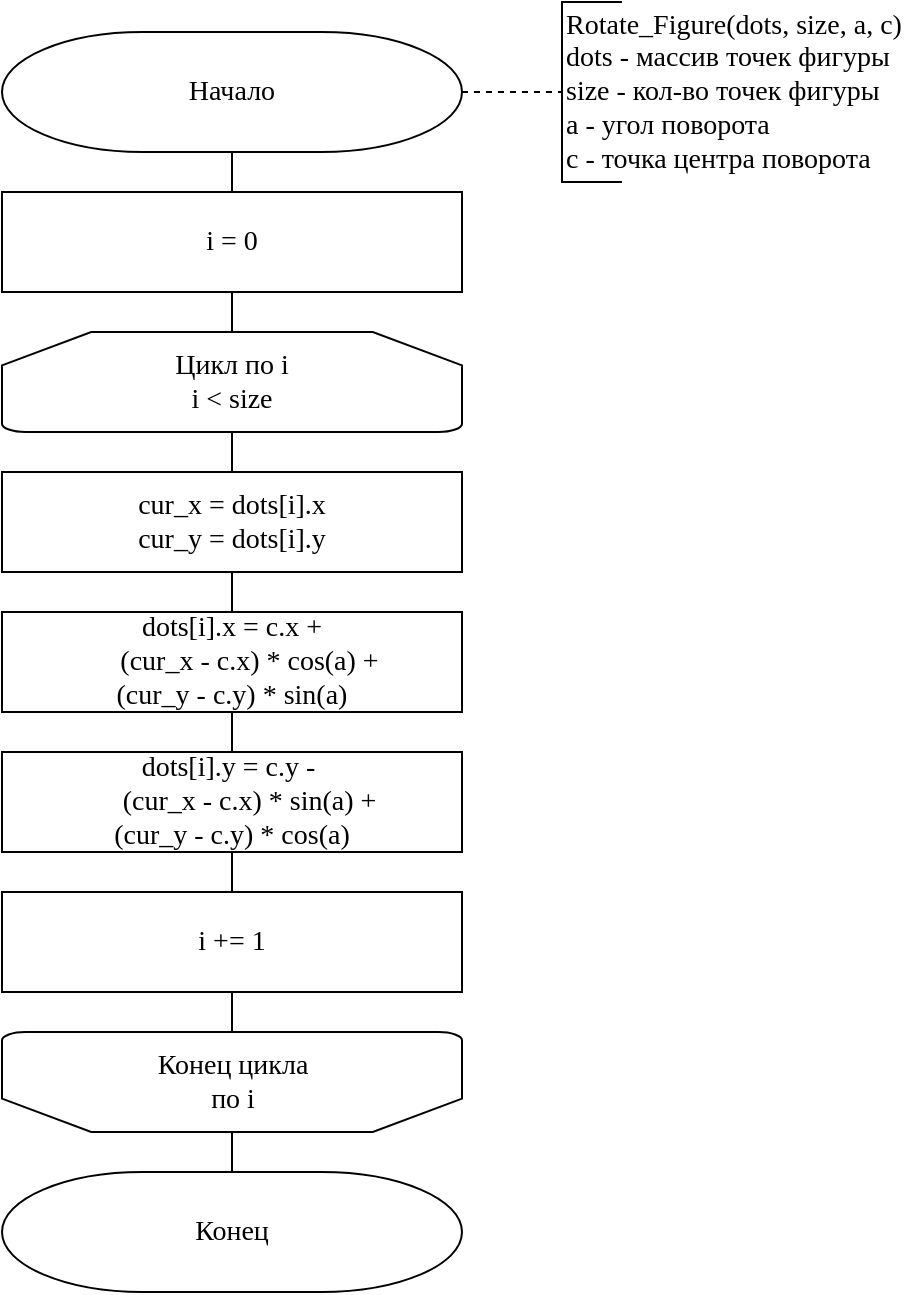 <mxfile version="13.0.3" type="device"><diagram id="C5RBs43oDa-KdzZeNtuy" name="Page-1"><mxGraphModel dx="1334" dy="816" grid="1" gridSize="10" guides="1" tooltips="1" connect="1" arrows="1" fold="1" page="1" pageScale="1" pageWidth="827" pageHeight="1169" math="0" shadow="0"><root><mxCell id="WIyWlLk6GJQsqaUBKTNV-0"/><mxCell id="WIyWlLk6GJQsqaUBKTNV-1" parent="WIyWlLk6GJQsqaUBKTNV-0"/><mxCell id="4khaQ3sZFyoj6l6KHciz-9" style="edgeStyle=orthogonalEdgeStyle;rounded=0;orthogonalLoop=1;jettySize=auto;html=1;exitX=0.5;exitY=1;exitDx=0;exitDy=0;exitPerimeter=0;entryX=0.5;entryY=0;entryDx=0;entryDy=0;fontFamily=Times New Roman;fontSize=14;endArrow=none;endFill=0;" edge="1" parent="WIyWlLk6GJQsqaUBKTNV-1" source="4khaQ3sZFyoj6l6KHciz-0" target="4khaQ3sZFyoj6l6KHciz-8"><mxGeometry relative="1" as="geometry"/></mxCell><mxCell id="4khaQ3sZFyoj6l6KHciz-0" value="Начало" style="strokeWidth=1;html=1;shape=mxgraph.flowchart.terminator;whiteSpace=wrap;fontSize=14;fontFamily=Times New Roman;" vertex="1" parent="WIyWlLk6GJQsqaUBKTNV-1"><mxGeometry x="270" y="30" width="230" height="60" as="geometry"/></mxCell><mxCell id="4khaQ3sZFyoj6l6KHciz-20" style="edgeStyle=orthogonalEdgeStyle;rounded=0;orthogonalLoop=1;jettySize=auto;html=1;exitX=0.5;exitY=0;exitDx=0;exitDy=0;exitPerimeter=0;entryX=0.5;entryY=0;entryDx=0;entryDy=0;entryPerimeter=0;endArrow=none;endFill=0;fontFamily=Times New Roman;fontSize=14;" edge="1" parent="WIyWlLk6GJQsqaUBKTNV-1" source="4khaQ3sZFyoj6l6KHciz-3" target="4khaQ3sZFyoj6l6KHciz-17"><mxGeometry relative="1" as="geometry"/></mxCell><mxCell id="4khaQ3sZFyoj6l6KHciz-3" value="Конец" style="strokeWidth=1;html=1;shape=mxgraph.flowchart.terminator;whiteSpace=wrap;fontSize=14;fontFamily=Times New Roman;" vertex="1" parent="WIyWlLk6GJQsqaUBKTNV-1"><mxGeometry x="270" y="600" width="230" height="60" as="geometry"/></mxCell><mxCell id="4khaQ3sZFyoj6l6KHciz-5" value="Rotate_Figure(dots, size, a, c)&lt;br&gt;dots - массив точек фигуры&lt;br&gt;size - кол-во точек фигуры&lt;br&gt;a - угол поворота&lt;br&gt;c - точка центра поворота" style="strokeWidth=1;html=1;shape=mxgraph.flowchart.annotation_1;align=left;pointerEvents=1;fontFamily=Times New Roman;fontSize=14;" vertex="1" parent="WIyWlLk6GJQsqaUBKTNV-1"><mxGeometry x="550" y="15" width="30" height="90" as="geometry"/></mxCell><mxCell id="4khaQ3sZFyoj6l6KHciz-6" value="" style="endArrow=none;dashed=1;html=1;fontFamily=Times New Roman;fontSize=14;exitX=1;exitY=0.5;exitDx=0;exitDy=0;exitPerimeter=0;entryX=0;entryY=0.5;entryDx=0;entryDy=0;entryPerimeter=0;" edge="1" parent="WIyWlLk6GJQsqaUBKTNV-1" source="4khaQ3sZFyoj6l6KHciz-0" target="4khaQ3sZFyoj6l6KHciz-5"><mxGeometry width="50" height="50" relative="1" as="geometry"><mxPoint x="360" y="210" as="sourcePoint"/><mxPoint x="410" y="160" as="targetPoint"/></mxGeometry></mxCell><mxCell id="4khaQ3sZFyoj6l6KHciz-15" style="edgeStyle=orthogonalEdgeStyle;rounded=0;orthogonalLoop=1;jettySize=auto;html=1;exitX=0.5;exitY=1;exitDx=0;exitDy=0;exitPerimeter=0;endArrow=none;endFill=0;fontFamily=Times New Roman;fontSize=14;" edge="1" parent="WIyWlLk6GJQsqaUBKTNV-1" source="4khaQ3sZFyoj6l6KHciz-7" target="4khaQ3sZFyoj6l6KHciz-52"><mxGeometry relative="1" as="geometry"><mxPoint x="355" y="250" as="targetPoint"/></mxGeometry></mxCell><mxCell id="4khaQ3sZFyoj6l6KHciz-7" value="Цикл по i&lt;br&gt;i &amp;lt; size" style="strokeWidth=1;html=1;shape=mxgraph.flowchart.loop_limit;whiteSpace=wrap;fontFamily=Times New Roman;fontSize=14;" vertex="1" parent="WIyWlLk6GJQsqaUBKTNV-1"><mxGeometry x="270" y="180" width="230" height="50" as="geometry"/></mxCell><mxCell id="4khaQ3sZFyoj6l6KHciz-10" style="edgeStyle=orthogonalEdgeStyle;rounded=0;orthogonalLoop=1;jettySize=auto;html=1;exitX=0.5;exitY=1;exitDx=0;exitDy=0;entryX=0.5;entryY=0;entryDx=0;entryDy=0;entryPerimeter=0;endArrow=none;endFill=0;fontFamily=Times New Roman;fontSize=14;" edge="1" parent="WIyWlLk6GJQsqaUBKTNV-1" source="4khaQ3sZFyoj6l6KHciz-8" target="4khaQ3sZFyoj6l6KHciz-7"><mxGeometry relative="1" as="geometry"/></mxCell><mxCell id="4khaQ3sZFyoj6l6KHciz-8" value="i = 0" style="rounded=0;whiteSpace=wrap;html=1;strokeWidth=1;fontFamily=Times New Roman;fontSize=14;" vertex="1" parent="WIyWlLk6GJQsqaUBKTNV-1"><mxGeometry x="270" y="110" width="230" height="50" as="geometry"/></mxCell><mxCell id="4khaQ3sZFyoj6l6KHciz-17" value="" style="strokeWidth=1;html=1;shape=mxgraph.flowchart.loop_limit;whiteSpace=wrap;fontFamily=Times New Roman;fontSize=14;rotation=-180;" vertex="1" parent="WIyWlLk6GJQsqaUBKTNV-1"><mxGeometry x="270" y="530" width="230" height="50" as="geometry"/></mxCell><mxCell id="4khaQ3sZFyoj6l6KHciz-18" value="Конец цикла&lt;br&gt;по i" style="text;html=1;align=center;verticalAlign=middle;resizable=0;points=[];autosize=1;fontSize=14;fontFamily=Times New Roman;" vertex="1" parent="WIyWlLk6GJQsqaUBKTNV-1"><mxGeometry x="340" y="535" width="90" height="40" as="geometry"/></mxCell><mxCell id="4khaQ3sZFyoj6l6KHciz-23" style="edgeStyle=orthogonalEdgeStyle;rounded=0;orthogonalLoop=1;jettySize=auto;html=1;exitX=0.5;exitY=1;exitDx=0;exitDy=0;entryX=0.5;entryY=1;entryDx=0;entryDy=0;entryPerimeter=0;endArrow=none;endFill=0;fontFamily=Times New Roman;fontSize=14;" edge="1" parent="WIyWlLk6GJQsqaUBKTNV-1" source="4khaQ3sZFyoj6l6KHciz-21" target="4khaQ3sZFyoj6l6KHciz-17"><mxGeometry relative="1" as="geometry"/></mxCell><mxCell id="4khaQ3sZFyoj6l6KHciz-58" style="edgeStyle=orthogonalEdgeStyle;rounded=0;orthogonalLoop=1;jettySize=auto;html=1;exitX=0.5;exitY=0;exitDx=0;exitDy=0;entryX=0.5;entryY=1;entryDx=0;entryDy=0;endArrow=none;endFill=0;fontFamily=Times New Roman;fontSize=14;" edge="1" parent="WIyWlLk6GJQsqaUBKTNV-1" source="4khaQ3sZFyoj6l6KHciz-21" target="4khaQ3sZFyoj6l6KHciz-55"><mxGeometry relative="1" as="geometry"/></mxCell><mxCell id="4khaQ3sZFyoj6l6KHciz-21" value="i += 1" style="rounded=0;whiteSpace=wrap;html=1;strokeWidth=1;fontFamily=Times New Roman;fontSize=14;" vertex="1" parent="WIyWlLk6GJQsqaUBKTNV-1"><mxGeometry x="270" y="460" width="230" height="50" as="geometry"/></mxCell><mxCell id="4khaQ3sZFyoj6l6KHciz-52" value="cur_x = dots[i].x&lt;br&gt;cur_y = dots[i].y" style="rounded=0;whiteSpace=wrap;html=1;strokeWidth=1;fontFamily=Times New Roman;fontSize=14;" vertex="1" parent="WIyWlLk6GJQsqaUBKTNV-1"><mxGeometry x="270" y="250" width="230" height="50" as="geometry"/></mxCell><mxCell id="4khaQ3sZFyoj6l6KHciz-56" style="edgeStyle=orthogonalEdgeStyle;rounded=0;orthogonalLoop=1;jettySize=auto;html=1;exitX=0.5;exitY=0;exitDx=0;exitDy=0;entryX=0.5;entryY=1;entryDx=0;entryDy=0;endArrow=none;endFill=0;fontFamily=Times New Roman;fontSize=14;" edge="1" parent="WIyWlLk6GJQsqaUBKTNV-1" source="4khaQ3sZFyoj6l6KHciz-54" target="4khaQ3sZFyoj6l6KHciz-52"><mxGeometry relative="1" as="geometry"/></mxCell><mxCell id="4khaQ3sZFyoj6l6KHciz-54" value="dots[i].x = c.x + &lt;br&gt;&amp;nbsp; &amp;nbsp; &amp;nbsp;(cur_x - c.x) * cos(a)&amp;nbsp;+ &lt;br&gt;(cur_y - c.y) * sin(a)" style="rounded=0;whiteSpace=wrap;html=1;strokeWidth=1;fontFamily=Times New Roman;fontSize=14;" vertex="1" parent="WIyWlLk6GJQsqaUBKTNV-1"><mxGeometry x="270" y="320" width="230" height="50" as="geometry"/></mxCell><mxCell id="4khaQ3sZFyoj6l6KHciz-57" style="edgeStyle=orthogonalEdgeStyle;rounded=0;orthogonalLoop=1;jettySize=auto;html=1;exitX=0.5;exitY=0;exitDx=0;exitDy=0;entryX=0.5;entryY=1;entryDx=0;entryDy=0;endArrow=none;endFill=0;fontFamily=Times New Roman;fontSize=14;" edge="1" parent="WIyWlLk6GJQsqaUBKTNV-1" source="4khaQ3sZFyoj6l6KHciz-55" target="4khaQ3sZFyoj6l6KHciz-54"><mxGeometry relative="1" as="geometry"/></mxCell><mxCell id="4khaQ3sZFyoj6l6KHciz-55" value="dots[i].y = c.y -&amp;nbsp;&lt;br&gt;&amp;nbsp; &amp;nbsp; &amp;nbsp;(cur_x - c.x) * sin(a)&amp;nbsp;+ &lt;br&gt;(cur_y - c.y) * cos(a)" style="rounded=0;whiteSpace=wrap;html=1;strokeWidth=1;fontFamily=Times New Roman;fontSize=14;" vertex="1" parent="WIyWlLk6GJQsqaUBKTNV-1"><mxGeometry x="270" y="390" width="230" height="50" as="geometry"/></mxCell></root></mxGraphModel></diagram></mxfile>
